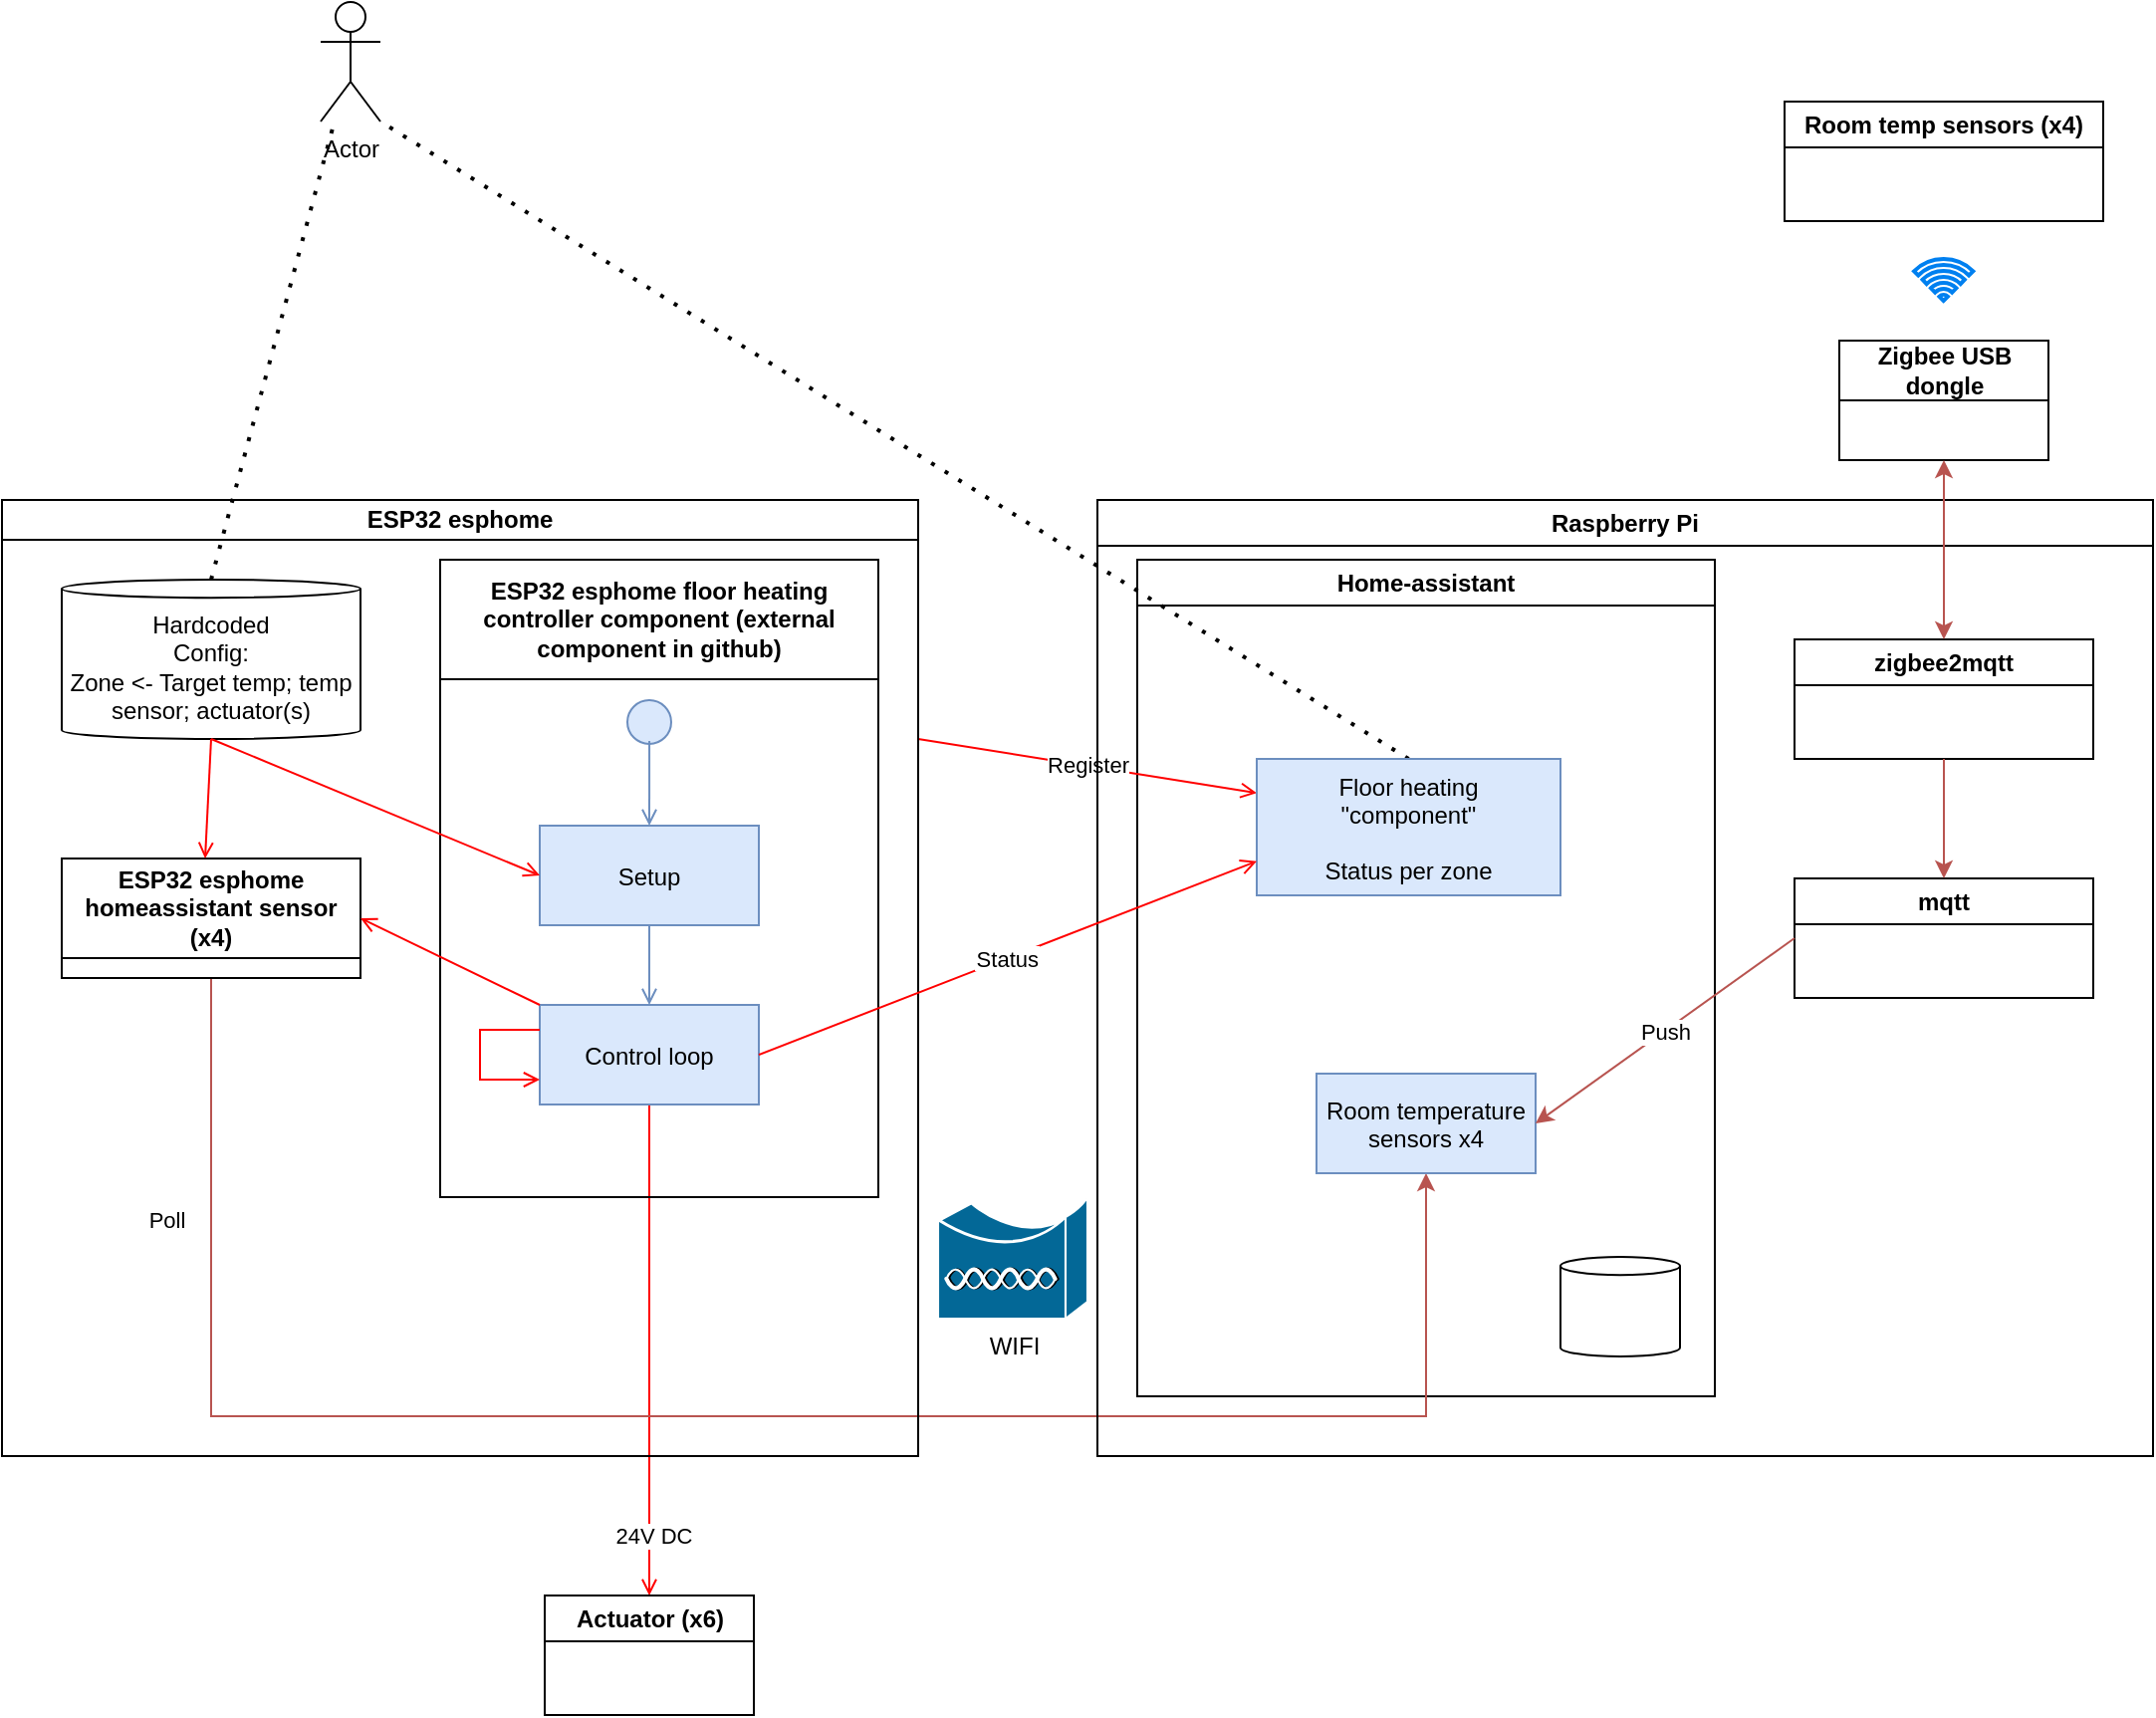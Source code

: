 <mxfile version="22.0.0" type="github">
  <diagram name="Page-1" id="e7e014a7-5840-1c2e-5031-d8a46d1fe8dd">
    <mxGraphModel dx="1728" dy="1759" grid="1" gridSize="10" guides="1" tooltips="1" connect="1" arrows="1" fold="1" page="1" pageScale="1" pageWidth="1169" pageHeight="826" background="none" math="0" shadow="0">
      <root>
        <mxCell id="0" />
        <mxCell id="1" parent="0" />
        <mxCell id="QLrBdRWNdMAMxUqqfBwt-51" value="" style="endArrow=open;strokeColor=#FF0000;endFill=1;rounded=0;exitX=0.5;exitY=1;exitDx=0;exitDy=0;entryX=0.5;entryY=0;entryDx=0;entryDy=0;" parent="1" source="10" target="UAziZv-WyeMxiOvAvGDg-44" edge="1">
          <mxGeometry relative="1" as="geometry">
            <mxPoint x="325" y="470" as="sourcePoint" />
            <mxPoint x="385" y="640" as="targetPoint" />
          </mxGeometry>
        </mxCell>
        <mxCell id="UAziZv-WyeMxiOvAvGDg-53" value="24V DC" style="edgeLabel;html=1;align=center;verticalAlign=middle;resizable=0;points=[];" vertex="1" connectable="0" parent="QLrBdRWNdMAMxUqqfBwt-51">
          <mxGeometry x="0.758" y="2" relative="1" as="geometry">
            <mxPoint as="offset" />
          </mxGeometry>
        </mxCell>
        <mxCell id="QLrBdRWNdMAMxUqqfBwt-52" value="Home-assistant" style="swimlane;whiteSpace=wrap" parent="1" vertex="1">
          <mxGeometry x="630" y="130" width="290" height="420" as="geometry">
            <mxRectangle x="164.5" y="128" width="90" height="30" as="alternateBounds" />
          </mxGeometry>
        </mxCell>
        <mxCell id="QLrBdRWNdMAMxUqqfBwt-60" value="Poll" style="endArrow=classic;strokeColor=#b85450;endFill=1;rounded=0;entryX=0.5;entryY=1;entryDx=0;entryDy=0;edgeStyle=orthogonalEdgeStyle;fillColor=#f8cecc;exitX=0.5;exitY=1;exitDx=0;exitDy=0;" parent="1" source="UAziZv-WyeMxiOvAvGDg-21" target="QLrBdRWNdMAMxUqqfBwt-56" edge="1">
          <mxGeometry x="-0.746" y="-22" relative="1" as="geometry">
            <mxPoint x="170" y="350" as="sourcePoint" />
            <mxPoint x="540" y="300" as="targetPoint" />
            <Array as="points">
              <mxPoint x="165" y="560" />
              <mxPoint x="775" y="560" />
            </Array>
            <mxPoint as="offset" />
          </mxGeometry>
        </mxCell>
        <mxCell id="QLrBdRWNdMAMxUqqfBwt-61" value="" style="endArrow=open;strokeColor=#FF0000;endFill=1;rounded=0;exitX=1;exitY=0.25;exitDx=0;exitDy=0;entryX=0;entryY=0.25;entryDx=0;entryDy=0;" parent="1" source="UAziZv-WyeMxiOvAvGDg-33" target="QLrBdRWNdMAMxUqqfBwt-54" edge="1">
          <mxGeometry relative="1" as="geometry">
            <mxPoint x="250" y="492" as="sourcePoint" />
            <mxPoint x="440" y="492" as="targetPoint" />
          </mxGeometry>
        </mxCell>
        <mxCell id="UAziZv-WyeMxiOvAvGDg-49" value="Register" style="edgeLabel;html=1;align=center;verticalAlign=middle;resizable=0;points=[];" vertex="1" connectable="0" parent="QLrBdRWNdMAMxUqqfBwt-61">
          <mxGeometry x="-0.003" y="1" relative="1" as="geometry">
            <mxPoint as="offset" />
          </mxGeometry>
        </mxCell>
        <mxCell id="QLrBdRWNdMAMxUqqfBwt-65" value="Actor" style="shape=umlActor;verticalLabelPosition=bottom;verticalAlign=top;html=1;outlineConnect=0;" parent="1" vertex="1">
          <mxGeometry x="220" y="-150" width="30" height="60" as="geometry" />
        </mxCell>
        <mxCell id="QLrBdRWNdMAMxUqqfBwt-68" value="" style="endArrow=none;dashed=1;html=1;dashPattern=1 3;strokeWidth=2;rounded=0;exitX=0.5;exitY=0;exitDx=0;exitDy=0;entryX=1;entryY=1;entryDx=0;entryDy=0;entryPerimeter=0;" parent="1" source="QLrBdRWNdMAMxUqqfBwt-54" target="QLrBdRWNdMAMxUqqfBwt-65" edge="1">
          <mxGeometry width="50" height="50" relative="1" as="geometry">
            <mxPoint x="130" y="280" as="sourcePoint" />
            <mxPoint x="126" y="160" as="targetPoint" />
          </mxGeometry>
        </mxCell>
        <mxCell id="UAziZv-WyeMxiOvAvGDg-33" value="ESP32 esphome" style="swimlane;whiteSpace=wrap;startSize=20;" vertex="1" parent="1">
          <mxGeometry x="60" y="100" width="460" height="480" as="geometry">
            <mxRectangle x="164.5" y="128" width="90" height="30" as="alternateBounds" />
          </mxGeometry>
        </mxCell>
        <mxCell id="2" value="ESP32 esphome floor heating controller component (external component in github)" style="swimlane;whiteSpace=wrap;startSize=60;" parent="UAziZv-WyeMxiOvAvGDg-33" vertex="1">
          <mxGeometry x="220" y="30" width="220" height="320" as="geometry">
            <mxRectangle x="164.5" y="128" width="90" height="30" as="alternateBounds" />
          </mxGeometry>
        </mxCell>
        <mxCell id="5" value="" style="ellipse;shape=startState;fillColor=#dae8fc;strokeColor=#6c8ebf;" parent="2" vertex="1">
          <mxGeometry x="90" y="66.5" width="30" height="30" as="geometry" />
        </mxCell>
        <mxCell id="8" value="Setup" style="fillColor=#dae8fc;strokeColor=#6c8ebf;" parent="2" vertex="1">
          <mxGeometry x="50" y="133.5" width="110" height="50" as="geometry" />
        </mxCell>
        <mxCell id="9" value="" style="endArrow=open;strokeColor=#6c8ebf;endFill=1;rounded=0;exitX=0.501;exitY=0.815;exitDx=0;exitDy=0;exitPerimeter=0;fillColor=#dae8fc;" parent="2" source="5" target="8" edge="1">
          <mxGeometry relative="1" as="geometry">
            <mxPoint x="105" y="113.5" as="sourcePoint" />
          </mxGeometry>
        </mxCell>
        <mxCell id="10" value="Control loop" style="fillColor=#dae8fc;strokeColor=#6c8ebf;" parent="2" vertex="1">
          <mxGeometry x="50" y="223.5" width="110" height="50" as="geometry" />
        </mxCell>
        <mxCell id="11" value="" style="endArrow=open;strokeColor=#6c8ebf;endFill=1;rounded=0;fillColor=#dae8fc;" parent="2" source="8" target="10" edge="1">
          <mxGeometry relative="1" as="geometry" />
        </mxCell>
        <mxCell id="12" value="" style="edgeStyle=elbowEdgeStyle;elbow=horizontal;strokeColor=#FF0000;endArrow=open;endFill=1;rounded=0;entryX=0;entryY=0.75;entryDx=0;entryDy=0;exitX=0;exitY=0.25;exitDx=0;exitDy=0;" parent="2" source="10" target="10" edge="1">
          <mxGeometry width="100" height="100" relative="1" as="geometry">
            <mxPoint x="150" y="213.5" as="sourcePoint" />
            <mxPoint x="250" y="113.5" as="targetPoint" />
            <Array as="points">
              <mxPoint x="20" y="273.5" />
              <mxPoint x="40" y="263.5" />
            </Array>
          </mxGeometry>
        </mxCell>
        <mxCell id="UAziZv-WyeMxiOvAvGDg-21" value="ESP32 esphome homeassistant sensor (x4)" style="swimlane;whiteSpace=wrap;startSize=50;" vertex="1" parent="UAziZv-WyeMxiOvAvGDg-33">
          <mxGeometry x="30" y="180" width="150" height="60" as="geometry">
            <mxRectangle x="164.5" y="128" width="90" height="30" as="alternateBounds" />
          </mxGeometry>
        </mxCell>
        <mxCell id="UAziZv-WyeMxiOvAvGDg-31" value="" style="endArrow=open;strokeColor=#FF0000;endFill=1;rounded=0;exitX=0;exitY=0;exitDx=0;exitDy=0;entryX=1;entryY=0.5;entryDx=0;entryDy=0;" edge="1" parent="UAziZv-WyeMxiOvAvGDg-33" source="10" target="UAziZv-WyeMxiOvAvGDg-21">
          <mxGeometry relative="1" as="geometry">
            <mxPoint x="430" y="170" as="sourcePoint" />
            <mxPoint x="340" y="190" as="targetPoint" />
          </mxGeometry>
        </mxCell>
        <mxCell id="QLrBdRWNdMAMxUqqfBwt-62" value="Hardcoded&lt;br&gt;Config:&lt;br&gt;Zone &amp;lt;- Target temp; temp sensor; actuator(s)" style="shape=cylinder3;whiteSpace=wrap;html=1;boundedLbl=1;backgroundOutline=1;size=4.552;" parent="UAziZv-WyeMxiOvAvGDg-33" vertex="1">
          <mxGeometry x="30" y="40" width="150" height="80" as="geometry" />
        </mxCell>
        <mxCell id="QLrBdRWNdMAMxUqqfBwt-63" value="" style="endArrow=open;strokeColor=#FF0000;endFill=1;rounded=0;exitX=0.5;exitY=1;exitDx=0;exitDy=0;exitPerimeter=0;entryX=0;entryY=0.5;entryDx=0;entryDy=0;" parent="UAziZv-WyeMxiOvAvGDg-33" source="QLrBdRWNdMAMxUqqfBwt-62" target="8" edge="1">
          <mxGeometry relative="1" as="geometry">
            <mxPoint x="135" y="230.5" as="sourcePoint" />
            <mxPoint x="125" y="260" as="targetPoint" />
          </mxGeometry>
        </mxCell>
        <mxCell id="UAziZv-WyeMxiOvAvGDg-30" value="" style="endArrow=open;strokeColor=#FF0000;endFill=1;rounded=0;exitX=0.5;exitY=1;exitDx=0;exitDy=0;exitPerimeter=0;entryX=0.48;entryY=0.001;entryDx=0;entryDy=0;entryPerimeter=0;" edge="1" parent="UAziZv-WyeMxiOvAvGDg-33" source="QLrBdRWNdMAMxUqqfBwt-62" target="UAziZv-WyeMxiOvAvGDg-21">
          <mxGeometry relative="1" as="geometry">
            <mxPoint x="390" y="180" as="sourcePoint" />
            <mxPoint x="210" y="280" as="targetPoint" />
          </mxGeometry>
        </mxCell>
        <mxCell id="QLrBdRWNdMAMxUqqfBwt-67" value="" style="endArrow=none;dashed=1;html=1;dashPattern=1 3;strokeWidth=2;rounded=0;exitX=0.5;exitY=0;exitDx=0;exitDy=0;exitPerimeter=0;" parent="1" source="QLrBdRWNdMAMxUqqfBwt-62" target="QLrBdRWNdMAMxUqqfBwt-65" edge="1">
          <mxGeometry width="50" height="50" relative="1" as="geometry">
            <mxPoint x="160" y="190" as="sourcePoint" />
            <mxPoint x="210" y="140" as="targetPoint" />
          </mxGeometry>
        </mxCell>
        <mxCell id="UAziZv-WyeMxiOvAvGDg-40" value="Raspberry Pi" style="swimlane;whiteSpace=wrap" vertex="1" parent="1">
          <mxGeometry x="610" y="100" width="530" height="480" as="geometry">
            <mxRectangle x="164.5" y="128" width="90" height="30" as="alternateBounds" />
          </mxGeometry>
        </mxCell>
        <mxCell id="UAziZv-WyeMxiOvAvGDg-17" value="mqtt" style="swimlane;whiteSpace=wrap" vertex="1" parent="UAziZv-WyeMxiOvAvGDg-40">
          <mxGeometry x="350" y="190" width="150" height="60" as="geometry">
            <mxRectangle x="164.5" y="128" width="90" height="30" as="alternateBounds" />
          </mxGeometry>
        </mxCell>
        <mxCell id="UAziZv-WyeMxiOvAvGDg-20" value="" style="shape=cylinder3;whiteSpace=wrap;html=1;boundedLbl=1;backgroundOutline=1;size=4.552;" vertex="1" parent="UAziZv-WyeMxiOvAvGDg-40">
          <mxGeometry x="232.5" y="380" width="60" height="50" as="geometry" />
        </mxCell>
        <mxCell id="UAziZv-WyeMxiOvAvGDg-12" value="zigbee2mqtt" style="swimlane;whiteSpace=wrap" vertex="1" parent="UAziZv-WyeMxiOvAvGDg-40">
          <mxGeometry x="350" y="70" width="150" height="60" as="geometry">
            <mxRectangle x="164.5" y="128" width="90" height="30" as="alternateBounds" />
          </mxGeometry>
        </mxCell>
        <mxCell id="UAziZv-WyeMxiOvAvGDg-15" value="" style="endArrow=classic;html=1;rounded=0;exitX=0.5;exitY=1;exitDx=0;exitDy=0;entryX=0.5;entryY=0;entryDx=0;entryDy=0;fillColor=#f8cecc;strokeColor=#b85450;" edge="1" parent="UAziZv-WyeMxiOvAvGDg-40" source="UAziZv-WyeMxiOvAvGDg-12" target="UAziZv-WyeMxiOvAvGDg-17">
          <mxGeometry width="50" height="50" relative="1" as="geometry">
            <mxPoint x="100" y="266.5" as="sourcePoint" />
            <mxPoint x="150" y="216.5" as="targetPoint" />
          </mxGeometry>
        </mxCell>
        <mxCell id="QLrBdRWNdMAMxUqqfBwt-54" value="Floor heating &#xa;&quot;component&quot;&#xa;&#xa;Status per zone" style="fillColor=#dae8fc;strokeColor=#6c8ebf;" parent="UAziZv-WyeMxiOvAvGDg-40" vertex="1">
          <mxGeometry x="80" y="130" width="152.5" height="68.5" as="geometry" />
        </mxCell>
        <mxCell id="QLrBdRWNdMAMxUqqfBwt-56" value="Room temperature&#xa;sensors x4" style="fillColor=#dae8fc;strokeColor=#6c8ebf;" parent="UAziZv-WyeMxiOvAvGDg-40" vertex="1">
          <mxGeometry x="110" y="288" width="110" height="50" as="geometry" />
        </mxCell>
        <mxCell id="UAziZv-WyeMxiOvAvGDg-18" value="Push" style="endArrow=classic;html=1;rounded=0;exitX=0;exitY=0.5;exitDx=0;exitDy=0;entryX=1;entryY=0.5;entryDx=0;entryDy=0;fillColor=#f8cecc;strokeColor=#b85450;" edge="1" parent="UAziZv-WyeMxiOvAvGDg-40" source="UAziZv-WyeMxiOvAvGDg-17" target="QLrBdRWNdMAMxUqqfBwt-56">
          <mxGeometry width="50" height="50" relative="1" as="geometry">
            <mxPoint x="290" y="323" as="sourcePoint" />
            <mxPoint x="230" y="270" as="targetPoint" />
          </mxGeometry>
        </mxCell>
        <mxCell id="UAziZv-WyeMxiOvAvGDg-44" value="Actuator (x6)" style="swimlane;whiteSpace=wrap;html=1;" vertex="1" parent="1">
          <mxGeometry x="332.5" y="650" width="105" height="60" as="geometry" />
        </mxCell>
        <mxCell id="UAziZv-WyeMxiOvAvGDg-45" value="Zigbee USB dongle" style="swimlane;whiteSpace=wrap;html=1;startSize=30;" vertex="1" parent="1">
          <mxGeometry x="982.5" y="20" width="105" height="60" as="geometry" />
        </mxCell>
        <mxCell id="UAziZv-WyeMxiOvAvGDg-46" value="" style="endArrow=classic;html=1;rounded=0;exitX=0.5;exitY=1;exitDx=0;exitDy=0;entryX=0.5;entryY=0;entryDx=0;entryDy=0;fillColor=#f8cecc;strokeColor=#b85450;startArrow=classic;startFill=1;" edge="1" parent="1" source="UAziZv-WyeMxiOvAvGDg-45" target="UAziZv-WyeMxiOvAvGDg-12">
          <mxGeometry width="50" height="50" relative="1" as="geometry">
            <mxPoint x="1045" y="270" as="sourcePoint" />
            <mxPoint x="1045" y="300" as="targetPoint" />
          </mxGeometry>
        </mxCell>
        <mxCell id="UAziZv-WyeMxiOvAvGDg-52" value="WIFI" style="shape=mxgraph.cisco.wireless.wireless_bridge;html=1;pointerEvents=1;dashed=0;fillColor=#036897;strokeColor=#ffffff;strokeWidth=2;verticalLabelPosition=bottom;verticalAlign=top;align=center;outlineConnect=0;shadow=0;gradientColor=none;" vertex="1" parent="1">
          <mxGeometry x="530" y="450" width="75" height="61" as="geometry" />
        </mxCell>
        <mxCell id="UAziZv-WyeMxiOvAvGDg-48" value="Status" style="endArrow=open;strokeColor=#FF0000;endFill=1;rounded=0;exitX=1;exitY=0.5;exitDx=0;exitDy=0;entryX=0;entryY=0.75;entryDx=0;entryDy=0;" edge="1" parent="1" source="10" target="QLrBdRWNdMAMxUqqfBwt-54">
          <mxGeometry relative="1" as="geometry">
            <mxPoint x="460" y="374" as="sourcePoint" />
            <mxPoint x="710" y="306" as="targetPoint" />
          </mxGeometry>
        </mxCell>
        <mxCell id="UAziZv-WyeMxiOvAvGDg-54" value="Room temp sensors (x4)" style="swimlane;whiteSpace=wrap;html=1;" vertex="1" parent="1">
          <mxGeometry x="955" y="-100" width="160" height="60" as="geometry" />
        </mxCell>
        <mxCell id="UAziZv-WyeMxiOvAvGDg-55" value="" style="html=1;verticalLabelPosition=bottom;align=center;labelBackgroundColor=#ffffff;verticalAlign=top;strokeWidth=2;strokeColor=#0080F0;shadow=0;dashed=0;shape=mxgraph.ios7.icons.wifi;pointerEvents=1" vertex="1" parent="1">
          <mxGeometry x="1020" y="-21" width="29.7" height="21" as="geometry" />
        </mxCell>
      </root>
    </mxGraphModel>
  </diagram>
</mxfile>
